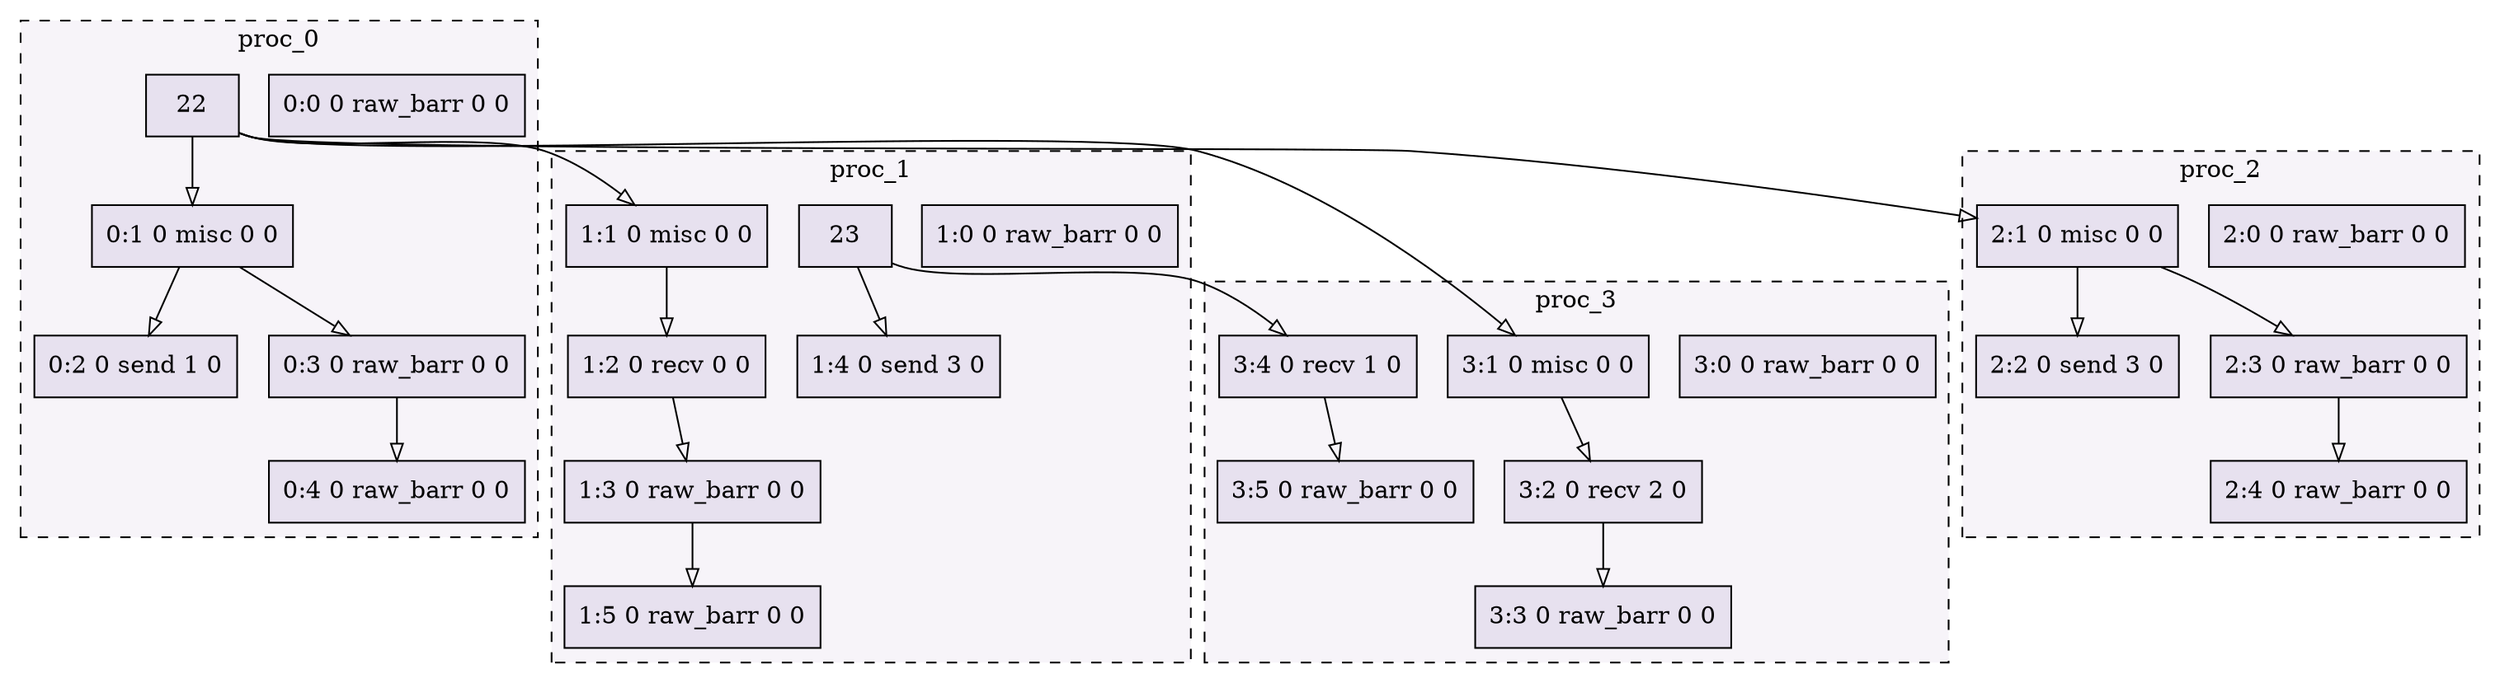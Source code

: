 digraph{node[shape=record style=filled colorscheme=purd9 fillcolor=2];subgraph cluster0{style=dashed;colorscheme=purd9;bgcolor=1;edge[arrowhead=empty];label=proc_0;0[label="0:0 0 raw_barr 0 0"];1[label="0:1 0 misc 0 0"];2[label="0:2 0 send 1 0"];3[label="0:3 0 raw_barr 0 0"];4[label="0:4 0 raw_barr 0 0"];22->1;1->2;1->3;3->4;}subgraph cluster1{style=dashed;colorscheme=purd9;bgcolor=1;edge[arrowhead=empty];label=proc_1;5[label="1:0 0 raw_barr 0 0"];6[label="1:1 0 misc 0 0"];7[label="1:2 0 recv 0 0"];8[label="1:3 0 raw_barr 0 0"];9[label="1:4 0 send 3 0"];10[label="1:5 0 raw_barr 0 0"];22->6;6->7;7->8;23->9;8->10;}subgraph cluster2{style=dashed;colorscheme=purd9;bgcolor=1;edge[arrowhead=empty];label=proc_2;11[label="2:0 0 raw_barr 0 0"];12[label="2:1 0 misc 0 0"];13[label="2:2 0 send 3 0"];14[label="2:3 0 raw_barr 0 0"];15[label="2:4 0 raw_barr 0 0"];22->12;12->13;12->14;14->15;}subgraph cluster3{style=dashed;colorscheme=purd9;bgcolor=1;edge[arrowhead=empty];label=proc_3;16[label="3:0 0 raw_barr 0 0"];17[label="3:1 0 misc 0 0"];18[label="3:2 0 recv 2 0"];19[label="3:3 0 raw_barr 0 0"];20[label="3:4 0 recv 1 0"];21[label="3:5 0 raw_barr 0 0"];22->17;17->18;18->19;23->20;20->21;}}